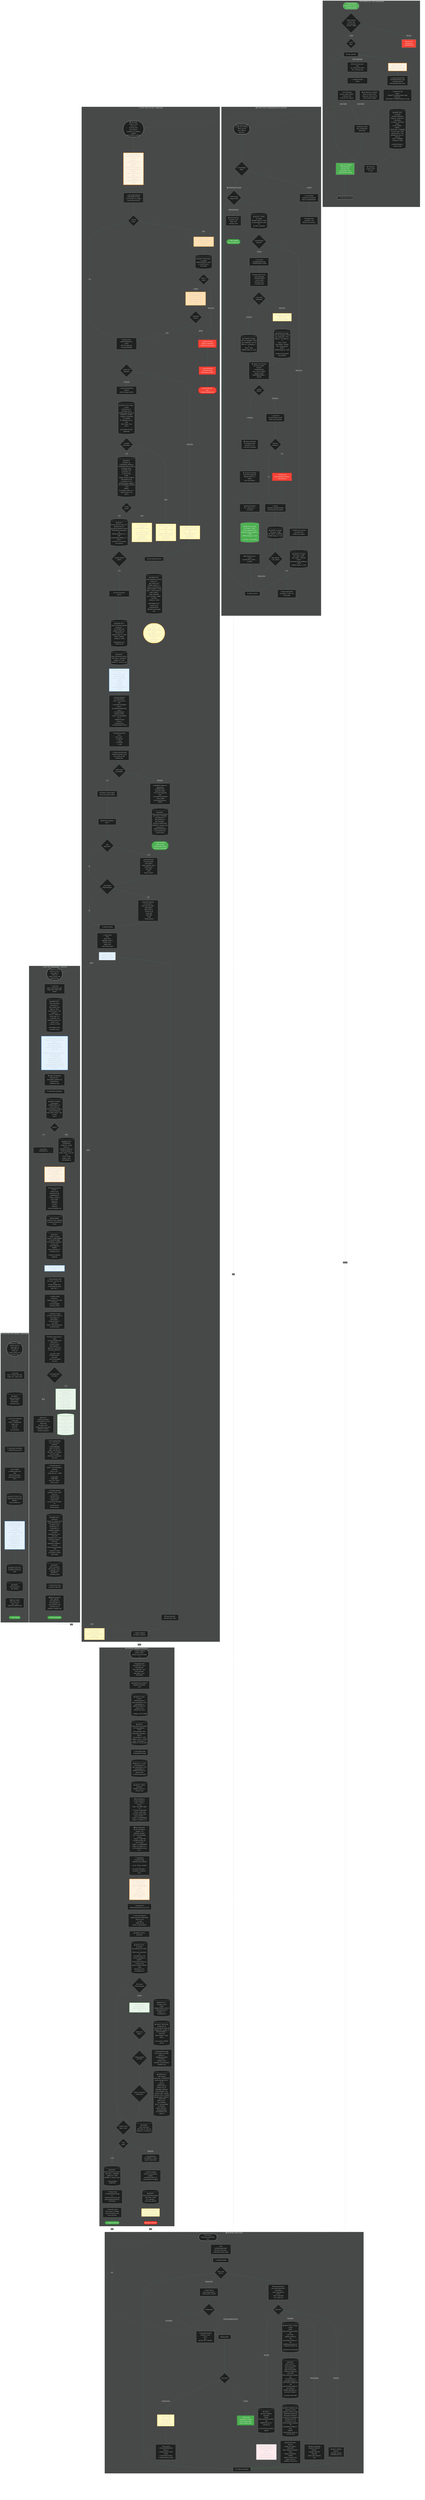 ---
config:
  theme: dark
  themeVariables:
    primaryColor: '#E8F5E9'
    primaryTextColor: '#1B5E20'
    primaryBorderColor: '#4CAF50'
    lineColor: '#388E3C'
    secondaryColor: '#E3F2FD'
    tertiaryColor: '#FFF3E0'
    noteBkgColor: '#FFFDE7'
    noteBorderColor: '#FBC02D'
  layout: dagre
---
flowchart TB
 subgraph API_ENTRY["🎯 API CONTROLLER - POST /api/stock/photo"]
    direction TB
        START(["📸 Recibe Request<br>MultipartForm con fotos<br>+ metadata opcional"])
        VALIDATE_REQUEST{"Validar Request<br>- Content-Type<br>- File extensions<br>- File size &lt; 50MB"}
        RETURN_400["❌ Return 400<br>Bad Request<br>Invalid file format"]
        COUNT_PHOTOS{"Contar<br>fotos"}
        LOOP_PHOTOS["📋 Para cada foto"]
        GENERATE_UUID["🆔 Generar UUID v4<br>image_id = uuid.uuid4<br>⚠️ CRÍTICO: UUID es PK"]
        SAVE_TEMP["💾 Guardar temporalmente<br>/tmp/uploads/image_id.jpg<br>+ metadata opcional<br>/tmp/metadata/image_id.json"]
        GEN_S3_KEYS["🔗 Generar S3 keys<br>original: original/YYYY/MM/DD/image_id.jpg<br>processed: processed/YYYY/MM/DD/image_id_viz.jpg"]
        INSERT_S3_ROW@{ label: "📊 INSERT INTO s3_images<br>⚠️ REFACTORIZADO:<br>image_id = UUID PK no más SERIAL<br>s3_bucket = 'demeterai-photos'<br>s3_key_original = 'original/...'<br>content_type = 'image/jpeg'<br>file_size_bytes = SIZE<br>upload_source = 'web'<br>uploaded_by_user_id = USER_ID<br>status = 'uploaded'<br>created_at = NOW<br><br>⚠️ SIN RETURNING - UUID ya existe" }
        COLLECT_IDS["📦 Recolectar<br>image_id UUID<br>en array"]
        CREATE_CHUNKS["📦 Crear chunks para Celery<br>S3: chunks de 20 UUIDs<br>ML: 1 UUID por task"]
        LAUNCH_TASKS["🚀 LANZAR CELERY TASKS"]
        CHUNK_S3["📤 S3 Upload con CHUNKS<br>upload_s3_batch.chunks<br>image_ids, chunk_size=20<br>Circuit breaker enabled"]
        PARALLEL_ML["🤖 ML Processing<br>process_photo_ml.delay<br>1 task por UUID<br>Pool=solo GPU workers"]
        COLLECT_TASK_IDS["📋 Recolectar todos<br>task_ids generados<br>para polling"]
        RETURN_RESPONSE["✅ Return 202 Accepted<br>JSON Response<br>task_ids: array<br>total_photos: count<br>estimated_time: seconds"]
        API_END(["✅ API Response enviada"])
  end
 subgraph S3_UPLOAD_CHUNKS["📤 CELERY TASK: S3 Upload Batch with Circuit Breaker"]
    direction TB
        S3_CHUNK_START(["⚙️ Task recibe CHUNK<br>image_ids: List UUID<br>chunk_size=20<br>max_retries=3<br>bind=True"])
        S3_CIRCUIT_CHECK{"Circuit Breaker<br>State?"}
        S3_CIRCUIT_REJECT["⚠️ Circuit OPEN<br>Reject task immediately<br>Raise CircuitBreakerError"]
        S3_SCHEDULE_RETRY["⏰ Schedule retry<br>countdown = 60s<br>Wait for circuit recovery"]
        S3_LOOP_START{"📋 Para cada<br>image_id UUID"}
        S3_GET_RECORD[("📊 SELECT * FROM s3_images<br>WHERE image_id = UUID<br>⚠️ Query directo por UUID PK<br>Sin JOIN, instantáneo")]
        S3_CHECK_FILE{"¿Existe archivo<br>temporal?"}
        S3_ERROR_NOTFOUND["🚨 ERROR: File not found<br>Log critical error<br>Posible race condition"]
        S3_UPDATE_ERROR_NOTFOUND@{ label: "📊 UPDATE s3_images<br>SET status = 'failed'<br>error_details = 'Temp file missing'<br>processing_status_updated_at = NOW<br>WHERE image_id = UUID" }
        S3_NEXT_PHOTO["S3_NEXT_PHOTO"]
        S3_READ_FILE["📖 Leer archivo<br>/tmp/uploads/UUID.jpg<br>+ metadata JSON si existe"]
        S3_EXTRACT_EXIF["🔍 Extraer EXIF con PIL<br>- GPS coordinates<br>- Timestamp original<br>- Camera model<br>- Resolution WxH<br>- Orientation EXIF"]
        S3_CHECK_GPS{"¿Tiene GPS<br>coordinates?"}
        S3_WARNING_GPS["⚠️ WARNING no ERROR<br>GPS missing<br>Continuar con upload"]
        S3_UPDATE_NO_GPS@{ label: "📊 UPDATE s3_images<br>SET exif_metadata = JSON<br>gps_coordinates = NULL<br>width_px = W, height_px = H<br>status = 'ready'<br>error_details = 'Missing GPS - needs manual location'<br>WHERE image_id = UUID<br><br>⚠️ Status=ready permite retry posterior" }
        S3_UPLOAD_TRY["☁️ Upload a S3 con boto3<br>with circuit_breaker decorator<br>s3.upload_fileobj<br>Key = s3_key_original<br>Bucket = bucket<br>ServerSideEncryption = AES256"]
        S3_UPDATE_METADATA@{ label: "📊 UPDATE s3_images<br>SET exif_metadata = JSON<br>gps_coordinates = lat, lon<br>width_px = W, height_px = H<br>status = 'ready'<br>WHERE image_id = UUID" }
        S3_UPLOAD_CHECK{"¿Upload<br>exitoso?"}
        S3_LOG_S3_ERROR["📝 Log S3 error<br>Increment failure counter<br>Check circuit threshold"]
        S3_CIRCUIT_UPDATE{"Failures ≥<br>threshold?"}
        S3_OPEN_CIRCUIT["🔴 OPEN Circuit<br>Block subsequent requests<br>Alert ops team"]
        S3_MOVE_FAILED["📁 Mover a<br>/tmp/failed_uploads/UUID.jpg<br>Preservar para retry manual"]
        S3_UPDATE_FAILED@{ label: "📊 UPDATE s3_images<br>SET status = 'failed'<br>error_details = S3_ERROR<br>WHERE image_id = UUID" }
        S3_RETRY{"Retry attempt<br>&lt; max_retries?"}
        S3_BACKOFF["⏰ Exponential backoff<br>countdown = 2^retry * 60<br>with full jitter"]
        S3_GENERATE_THUMB["🖼️ Generar thumbnail<br>PIL.Image.thumbnail<br>400x400 max size<br>LANCZOS resampling"]
        S3_COMPRESS_THUMB["🗜️ Compress thumbnail<br>AVIF format quality=85<br>Fallback WebP si no soporta<br>50% size reduction"]
        S3_UPLOAD_THUMB@{ label: "☁️ Upload thumbnail<br>Key = original_key + '_thumb.avif'" }
        S3_UPDATE_SUCCESS@{ label: "📊 UPDATE s3_images<br>SET status = 'ready'<br>s3_key_thumbnail = KEY<br>processing_status_updated_at = NOW<br>WHERE image_id = UUID<br><br>✅ Success - Circuit healthy" }
        S3_SUCCESS_COUNTER["📊 Increment success counter<br>Consider HALF_OPEN → CLOSED"]
        S3_CHUNK_SUMMARY["📊 Chunk summary<br>successful: count<br>failed: count<br>warnings: count"]
        S3_CHUNK_END(["✅ Task complete<br>Return summary dict"])
  end
 subgraph ML_PROCESSING["🤖 CELERY TASK: ML Parent - Segmentador"]
    direction TB
        ML_START(["🎬 Task recibe<br>image_id: UUID<br>user_id: int<br>Pool=solo GPU<br>max_retries=1<br>⚠️ NUEVO: 2-3 modelos singleton<br>para paralelizar workers"])
        ML_LOAD_MODEL@{ label: "🔧 Load Model Singleton<br>⚠️ MODIFICADO: Pool de modelos<br>worker_id = current_worker_id % num_gpus<br>model_key = f'yolo_v11_seg_worker_id'<br>if not model_cache.get model_key :<br>  model = YOLO 'yolo11m-seg.pt' <br>  model.to f'cuda:worker_id' <br>  model.fuse<br>  model_cache model_key  = model" }
        ML_READ_TEMP["📖 Leer imagen temporal<br>/tmp/uploads/UUID.jpg<br>⚠️ NO accede a s3_images<br>Lectura directa archivo"]
        ML_CHECK_EXISTS{"¿Archivo<br>existe?"}
        ML_FALLBACK_S3["🔄 FALLBACK S3<br>⚠️ NUEVO: Último recurso<br>Verificar status en s3_images"]
        ML_CHECK_S3_STATUS[("📊 SELECT status FROM s3_images<br>WHERE image_id = UUID<br>⚠️ ¿Task S3 marcó SUCCESS?")]
        ML_S3_STATUS_CHECK@{ label: "Status =<br>'ready'?" }
        ML_CRITICAL_NOTFOUND["🚨 ERROR CRÍTICO<br>Imagen no disponible<br>Status S3 no es success"]
        ML_DOWNLOAD_S3["☁️ Download desde S3<br>s3.download_file<br>Bucket, s3_key_original<br>/tmp/uploads/UUID.jpg<br>⚠️ Último fallback antes error"]
        ML_S3_DOWNLOAD_CHECK{"¿Download<br>exitoso?"}
        ML_EXTRACT_EXIF["🔍 Extraer EXIF<br>DIRECTAMENTE de archivo<br>with PIL.Image.open<br>NO desde database"]
        ML_LOG_FAILURE["📝 Log critical failure<br>Send alert to ops<br>Mark session as failed"]
        ML_END_FAILURE(["❌ Task FAILURE<br>raise TemporaryFileNotFound"])
        ML_CHECK_GPS{"¿Tiene GPS<br>metadata?"}
        ML_WARNING_GPS_ML@{ label: "⚠️ WARNING GPS missing<br>⚠️ MODIFICADO: Termina aquí<br>Status = 'needs_location'<br>NO continuar procesamiento" }
        ML_CREATE_WARNING_SESSION["📋 Crear Warning Session"]
        ML_GEOLOCATE["📍 GEOLOCALIZACIÓN PostGIS<br>Buscar storage_location"]
        ML_QUERY_LOCATION[("📊 SELECT sl.id, sl.code, sl.name,<br>sl.warehouse_id, sl.storage_area_id<br>FROM storage_locations sl<br>WHERE ST_Contains<br>  sl.geojson_coordinates,<br>  ST_SetSRID ST_MakePoint lon, lat , 4326 <br>AND sl.active = true<br>LIMIT 1<br><br>⚠️ Usa índice SP-GiST optimizado")]
        ML_LOCATION_FOUND{"¿Location<br>encontrada?"}
        ML_WARNING_LOCATION@{ label: "⚠️ WARNING Location not found<br>⚠️ MODIFICADO: Termina aquí<br>Coords fuera de cultivo<br>Status = 'needs_location'<br>NO continuar procesamiento" }
        ML_GET_CONFIG[("📊 SELECT<br>slc.product_id, slc.packaging_catalog_id,<br>slc.expected_product_state_id,<br>p.common_name, p.scientific_name,<br>pc.diameter_cm, pc.volume_liters<br>FROM storage_location_config slc<br>JOIN products p ON slc.product_id = p.id<br>JOIN packaging_catalog pc<br>  ON slc.packaging_catalog_id = pc.id<br>WHERE slc.storage_location_id = ?<br>AND slc.active = true<br>LIMIT 1")]
        ML_CONFIG_EXISTS{"¿Config<br>existe?"}
        ML_WARNING_CONFIG@{ label: "⚠️ WARNING Config missing<br>⚠️ MODIFICADO: Termina aquí<br>Sin config precargada<br>Status = 'needs_config'<br>NO continuar procesamiento<br>Clasificación es crítica" }
        ML_GET_DENSITY[("📊 SELECT<br>dp.avg_area_per_plant_cm2,<br>dp.plants_per_m2,<br>dp.overlap_adjustment_factor<br>FROM density_parameters dp<br>WHERE dp.product_id = ?<br>AND dp.packaging_catalog_id = ?<br>LIMIT 1<br>⚠️ CRÍTICO: Si no existe, NO continuar")]
        ML_DENSITY_EXISTS{"¿Density params<br>existen?"}
        ML_WARNING_DENSITY@{ label: "⚠️ WARNING Density params missing<br>Status = 'needs_calibration'<br>NO continuar procesamiento" }
        ML_CREATE_SESSION["📋 Crear Processing Session"]
        ML_INSERT_WARNING_SESSION@{ label: "📊 INSERT INTO photo_processing_sessions<br>session_id = gen_random_uuid<br>storage_location_id = NULL or LOCATION_ID<br>original_image_id = UUID<br>status = 'needs_location' or 'needs_config' or 'needs_calibration'<br>error_message = Detalle específico<br>created_at = NOW<br><br>RETURNING id AS session_id_pk<br>⚠️ MODIFICADO: Diferentes status según caso" }
        ML_END_WARNING(["⚠️ Task SUCCESS with warning<br>Return session_id_pk<br>Frontend permite acción manual:<br>- Añadir ubicación manual<br>- Configurar storage location<br>- Calibrar density parameters"])
        ML_INSERT_SESSION@{ label: "📊 INSERT INTO photo_processing_sessions<br>session_id = gen_random_uuid<br>storage_location_id = LOCATION_ID<br>original_image_id = UUID<br>status = 'pending'<br>created_at = NOW<br><br>RETURNING id AS session_id_pk" }
        ML_UPDATE_PROCESSING@{ label: "📊 UPDATE photo_processing_sessions<br>SET status = 'processing'<br>updated_at = NOW<br>WHERE id = session_id_pk" }
        ML_SEGMENT@{ label: "🔪 SEGMENTACIÓN YOLO v11<br>model = model_cache get_worker_model<br>results = model.predict<br>  image,<br>  conf=0.30,<br>  iou=0.50,<br>  imgsz=1024,<br>  device=f'cuda:worker_id',<br>  half=True" }
        ML_PROCESS_MASKS["📐 Procesar máscaras<br>For cada detection:<br>  mask = result.masks 0 .data<br>  # Suavizado morfológico<br>  kernel = cv2.getStructuringElement<br>  mask = cv2.morphologyEx MORPH_CLOSE<br>  mask = cv2.GaussianBlur 5,5 , 0<br>  # Rellenar huecos<br>  contours = cv2.findContours<br>  cv2.drawContours FILLED"]
        ML_CLASSIFY_MASKS@{ label: "🏷️ Clasificar por clase YOLO<br>class_map = <br>  0: 'segment',<br>  1: 'cajon',<br>  2: 'almacigo',<br>  3: 'plug'<br>" }
        ML_SAVE_MASKS["💾 Guardar máscaras temp<br>/tmp/masks/session_id_pk/<br>  class_name_idx.npy<br>  metadata.json"]
        ML_CHECK_DETECTED{"¿Detecciones<br>encontradas?"}
        ML_NO_DETECTION@{ label: "⚠️ WARNING Imagen sin detecciones<br>⚠️ MODIFICADO: Especificar detalle<br>- 'No se pudo segmentar nada'<br>- 'No se detectaron plantas'<br>- 'Foto no válida'<br>Foto almacenada para revisión" }
        ML_UPDATE_EMPTY@{ label: "📊 UPDATE photo_processing_sessions<br>SET status = 'completed'<br>total_detected = 0<br>total_estimated = 0<br>error_message = DETALLE_ESPECIFICO<br>WHERE id = session_id_pk<br>⚠️ Session SIN detections/estimations<br>Foto disponible para usuario revisar" }
        ML_END_SUCCESS_EMPTY(["✅ Task SUCCESS<br>Empty but valid<br>Usuario puede ver foto<br>y re-sacar si es perro/etc"])
        ML_PREPARE_CHORD["⚙️ Preparar CHORD pattern<br>Celery canvas para children"]
        ML_BUILD_TASKS["🏗️ Build task signatures<br>tasks ="]
        ML_SEGMENT_TASKS{"¿Hay<br>segmentos?"}
        ML_ADD_SAHI["➕ Add SAHI tasks<br>for cada segment:<br>  tasks.append<br>    detect_segment_sahi.si<br>      session_id_pk,<br>      mask_path,<br>      config,<br>      density_params"]
        ML_CHECK_BOXES{"¿Hay cajones/<br>plugs/almácigos?"}
        ML_ADD_DIRECT@{ label: "➕ Add direct detection<br>for cada class in 'cajon','plug','almacigo' :<br>  tasks.append<br>    detect_direct.si<br>      session_id_pk,<br>      mask_path,<br>      class_type,<br>      config,<br>      density_params" }
        ML_LAUNCH_CHORD["🚀 LANZAR CHORD"]
        ML_CHORD_STRUCTURE@{ label: "🎼 Celery Chord<br>chord<br>  group *tasks ,<br>  aggregate_results.s session_id_pk <br> .apply_async<br>   queue='gpu_queue'" }
        ML_EXECUTE_CHORD["⚡ Execute async<br>Children en paralelo<br>Callback al completar"]
        ML_WAIT["⏳ Parent task WAIT<br>Liberando GPU worker"]
        ML_CALLBACK_TRIGGER["🔔 Callback triggered<br>All children completed"]
  end
 subgraph CHILD_SAHI["🎯 CHILD TASK: SAHI Detection - Segmentos"]
    direction TB
        SAHI_START(["⚙️ Signature recibe<br>session_id_pk: int<br>mask_path: str<br>config: dict<br>density_params: dict<br>Pool=solo GPU"])
        SAHI_LOAD_MASK["📖 Load mask<br>mask = np.load mask_path <br>image_crop = apply_mask original"]
        SAHI_CREATE_MOVEMENT@{ label: "📊 INSERT INTO stock_movements<br>movement_id = gen_random_uuid<br>batch_id = NULL<br>movement_type = 'foto'<br>quantity = 0<br>user_id = USER_ID<br>source_type = 'ia'<br>is_inbound = true<br>processing_session_id = session_id_pk<br>created_at = NOW<br><br>RETURNING id AS movement_id_pk" }
        SAHI_DETECT@{ label: "🤖 SAHI Slicing + Detection<br>⚠️ MODIFICADO: Todo en uno con librería<br>from sahi.predict import get_sliced_prediction<br>result = get_sliced_prediction<br>  image_crop,<br>  detection_model=sahi_wrapped_model,<br>  slice_height=640,<br>  slice_width=640,<br>  overlap_height_ratio=0.2,<br>  overlap_width_ratio=0.2,<br>  postprocess_type='NMS',<br>  postprocess_match_threshold=0.5<br>⚠️ Librería hace: slice, detect, NMS automático" }
        SAHI_COLLECT_DETS["📦 Collect all detections<br>detections_list = result.object_prediction_list<br>Extract bboxes, confidence, class"]
        SAHI_GET_CLASSIFICATION["🏷️ Get/Create Classification"]
        SAHI_QUERY_CLASS@{ label: "📊 SELECT id FROM classifications<br>WHERE product_id = config 'product_id' <br>AND packaging_catalog_id = config 'packaging_id' <br>AND model_version = 'yolo-v11-seg'<br>LIMIT 1" }
        SAHI_CLASS_EXISTS{"¿Exists?"}
        SAHI_CREATE_CLASS@{ label: "📊 INSERT INTO classifications<br>product_id = config 'product_id' <br>packaging_catalog_id = config 'packaging_id' <br>model_version = 'yolo-v11-seg'<br>name = config 'product_name' <br>RETURNING id" }
        SAHI_USE_CLASS["Use existing classification_id"]
        SAHI_BULK_INSERT["⚡ BULK INSERT Detections<br>⚠️ NOTA: asyncpg como mejora futura<br>Por ahora usar ORM bulk operations<br>Si necesario: asyncpg COPY después"]
        SAHI_PREPARE_RECORDS["📋 Prepare records list<br>records = <br>  session_id_pk,<br>  movement_id_pk,<br>  classification_id,<br>  center_x, center_y,<br>  width, height,<br>  bbox_json,<br>  confidence,<br>  is_empty,<br>  created_at<br> for det in detections_list"]
        SAHI_BULK_OP[("📊 Bulk INSERT<br>ORM bulk_insert_mappings<br>O asyncpg si performance crítico")]
        SAHI_COUNT_DETECTIONS[("📊 SELECT<br>COUNT * AS total,<br>COUNT * FILTER WHERE is_empty AS empty,<br>AVG detection_confidence AS avg_conf<br>FROM detections<br>WHERE stock_movement_id = movement_id_pk<br><br>⚠️ Query en partición específica")]
        SAHI_ESTIMATION["📏 ESTIMACIÓN área restante"]
        SAHI_CREATE_DET_MASK["🎨 Create detection mask<br>det_mask = np.zeros_like mask <br>for bbox in detections:<br>  cv2.rectangle det_mask, bbox, 255, -1"]
        SAHI_SUBTRACT["➖ Subtract masks<br>remaining = segment_mask - det_mask<br>remaining = cv2.morphologyEx remaining, OPEN"]
        SAHI_DIVIDE_BANDS["📏 DIVIDIR en franjas<br>⚠️ NUEVO PASO CRÍTICO<br>num_bands = 5<br>band_height = remaining.shape 0  / num_bands<br>bands = split remaining into horizontal bands"]
        SAHI_CHECK_BAND_DETS["🔍 Verificar detecciones en franjas<br>⚠️ FLUJO MODIFICADO<br>band_areas = <br>for band in bands:<br>  band_detections = get_dets_in_band band <br>  if len band_detections  &gt; 0:<br>    avg_area = mean det.area for det in band_dets <br>    band_areas.append avg_area"]
        SAHI_HAS_BAND_DETS{"¿Hay detecciones<br>en franjas?"}
        SAHI_USE_AVG_AREA@{ label: "📊 Usar promedio de detecciones<br>⚠️ PRIORITARIO sobre density_params<br>avg_plant_area = mean band_areas <br>estimation_method = 'band_average'<br>⚠️ ACTUALIZAR density_parameters" }
        SAHI_UPDATE_DENSITY[("📊 UPDATE density_parameters<br>SET avg_area_per_plant_cm2 = NEW_AVG<br>WHERE product_id AND packaging_id<br>⚠️ Auto-calibración con datos reales")]
        SAHI_HSV_FILTER["🌿 HSV vegetation filter<br>hsv = cv2.cvtColor BGR2HSV<br># Verde vegetation<br>lower = 35, 40, 40<br>upper = 85, 255, 255<br>veg_mask = cv2.inRange hsv, lower, upper<br>remaining = remaining &amp; veg_mask"]
        SAHI_USE_DENSITY@{ label: "📊 Recurrir a density_parameters<br>⚠️ FALLBACK si no hay detecciones<br>avg_plant_area = density_params 'avg_area' <br>estimation_method = 'density_parameters'" }
        SAHI_CALC_AREA@{ label: "📐 Calculate area cm²<br>pixels = cv2.countNonZero remaining <br>pixel_to_cm2 = <br>  config 'area_m2'  * 10000 / <br>  image.width * image.height <br>area_cm2 = pixels * pixel_to_cm2" }
        SAHI_CALCULATE@{ label: "🧮 Calculate estimate<br>estimated_count = round<br>  area_cm2 / avg_plant_area<br>  * density_params 'overlap_factor' <br>⚠️ avg_plant_area puede ser<br>de franjas O de density_params" }
        SAHI_INSERT_EST[("📊 INSERT INTO estimations<br>session_id = session_id_pk<br>stock_movement_id = movement_id_pk<br>classification_id = classification_id<br>vegetation_polygon = GeoJSON<br>detected_area_cm2 = area_cm2<br>estimated_count = count<br>calculation_method = METHOD<br>estimation_confidence = 0.70-0.85<br>used_density_parameters = bool<br>created_at = NOW<br>⚠️ calculation_method indica origen")]
        SAHI_UPDATE_MOVEMENT[("📊 UPDATE stock_movements<br>SET quantity = total + estimated_count<br>WHERE id = movement_id_pk")]
        SAHI_CLEANUP["🧹 Cleanup temp mask<br>os.remove mask_path"]
        SAHI_RETURN@{ label: "📤 Return results dict<br>class: 'segment'<br>total_detected: int<br>total_estimated: int<br>avg_confidence: float<br>movement_id: int<br>calibration_updated: bool" }
        SAHI_END(["✅ Child task complete"])
  end
 subgraph CHILD_BOXES["📦 CHILD TASK: Direct Detection - Cajones/Plugs"]
    direction TB
        BOXES_START(["⚙️ Signature recibe<br>session_id_pk: int<br>mask_path: str<br>class_type: str<br>config: dict<br>density_params: dict<br>Pool=solo GPU"])
        BOXES_LOAD["📖 Load mask<br>mask = np.load mask_path <br>image_crop = apply_mask"]
        BOXES_CREATE_MOVEMENT[("📊 INSERT stock_movements<br>Similar to SAHI<br>RETURNING movement_id_pk")]
        BOXES_DETECT["🤖 Direct YOLO Detection<br>⚠️ SIN SAHI<br>results = model.predict<br>  image_crop,<br>  conf=0.30,<br>  iou=0.45,<br>  max_det=2000"]
        BOXES_GET_CLASS["🏷️ Get/Create Classification<br>⚠️ MISMO flujo que SAHI"]
        BOXES_BULK_INSERT["⚡ BULK INSERT<br>⚠️ MISMO pattern que SAHI<br>ORM bulk operations<br>asyncpg como mejora futura"]
        BOXES_COUNT[("📊 SELECT COUNT, AVG<br>FROM detections partition<br>WHERE stock_movement_id")]
        BOXES_ESTIMATE["📏 Estimation process<br>⚠️ MISMO flujo que SAHI:<br>1. Create det mask<br>2. Subtract<br>3. Dividir en franjas<br>4. Verificar detecciones en franjas<br>5. Usar promedio O density_params<br>6. HSV filter vegetation<br>7. Calculate area<br>8. Estimate count<br>9. Actualizar density si procede"]
        BOXES_INSERT_EST[("📊 INSERT estimations<br>⚠️ MISMO schema que SAHI")]
        BOXES_UPDATE_MOV[("📊 UPDATE stock_movements<br>SET quantity")]
        BOXES_RETURN["📤 Return results<br>class: class_type<br>totals + avg<br>calibration_updated: bool"]
        BOXES_END(["✅ Child complete"])
  end
 subgraph CALLBACK_AGGREGATE["📊 CALLBACK: Aggregate & Generate Viz"]
    direction TB
        CALLBACK_START(["🔔 Callback triggered<br>results: List dict <br>session_id_pk from results 0"])
        CALLBACK_SUM@{ label: "➕ Aggregate totals<br>total_detected = sum r 'total_detected' <br>total_estimated = sum r 'total_estimated' <br>total_empty = sum r 'total_empty'" }
        CALLBACK_AVG["📊 Weighted avg confidence<br>Weighted by detection count"]
        CALLBACK_CATEGORY[("📊 SELECT c.name, COUNT *<br>FROM detections d<br>JOIN classifications c ON d.classification_id<br>WHERE d.session_id = session_id_pk<br>GROUP BY c.name<br><br>→ category_counts JSONB")]
        CALLBACK_UPDATE_SESSION@{ label: "📊 UPDATE photo_processing_sessions<br>SET total_detected = TOTAL<br>total_estimated = EST<br>total_empty_containers = EMPTY<br>avg_confidence = AVG<br>category_counts = JSONB<br>status = 'generating_viz'<br>WHERE id = session_id_pk" }
        CALLBACK_LOAD_IMAGE["📖 Load original image<br>/tmp/uploads/UUID.jpg"]
        CALLBACK_GET_DETS[("📊 SELECT d.*, c.name<br>FROM detections d<br>JOIN classifications c ON d.classification_id<br>WHERE d.session_id = session_id_pk<br>⚠️ Partition-aware query")]
        CALLBACK_GET_ESTS[("📊 SELECT * FROM estimations<br>WHERE session_id = session_id_pk")]
        CALLBACK_DRAW_DETS["⭕ Draw detections<br>for det in detections:<br>  center = center_x, center_y<br>  radius = min width, height  * 0.4<br>  # Círculos transparentes<br>  overlay = image.copy<br>  cv2.circle overlay, center, radius, COLOR, -1<br>  image = cv2.addWeighted image, 0.7, overlay, 0.3, 0"]
        CALLBACK_DRAW_ESTS@{ label: "🟦 Draw estimations<br>for est in estimations:<br>  polygon = est 'vegetation_polygon' <br>  pts = np.array polygon, np.int32<br>  overlay = image.copy<br>  cv2.fillPoly overlay, pts , EST_COLOR<br>  image = cv2.addWeighted image, 0.8, overlay, 0.2, 0<br>  cv2.GaussianBlur overlay, 9,9 , 0" }
        CALLBACK_LEGEND@{ label: "🏷️ Add legend<br>cv2.putText image,<br>  f'Detected: total_detected ',<br>  10, 30 , FONT, 1, WHITE, 2<br>cv2.putText 'Estimated: ...'<br>cv2.putText 'Confidence: avg %'" }
        CALLBACK_COMPRESS@{ label: "🗜️ Compress viz image<br>⚠️ AVIF format<br>from PIL import Image<br>img_pil = Image.fromarray image<br>img_pil.save<br>  path, 'AVIF',<br>  quality=85, speed=4<br>50% size reduction vs JPEG" }
        CALLBACK_SAVE_TEMP["💾 Save temp viz<br>/tmp/processed/session_id_viz.avif"]
        CALLBACK_LAUNCH_S3_VIZ["🚀 Launch S3 upload viz<br>upload_processed_image.delay<br>  session_id_pk,<br>  viz_path,<br>  image_id_uuid<br>Queue: io_queue gevent"]
        CALLBACK_CREATE_BATCHES["📦 CREATE STOCK BATCHES"]
        CALLBACK_GROUP_MOVEMENTS[("📊 SELECT sm.id, sm.quantity,<br>d.classification_id, COUNT *<br>FROM stock_movements sm<br>JOIN detections d ON d.stock_movement_id<br>WHERE sm.processing_session_id = session_id_pk<br>AND d.is_empty_container = false<br>GROUP BY sm.id, d.classification_id")]
        CALLBACK_BATCH_LOOP{"📋 For each<br>movement group"}
        CALLBACK_GET_CONFIG[("📊 SELECT slc.*, c.product_size_id<br>FROM storage_location_config slc<br>JOIN classifications c<br>WHERE c.id = classification_id")]
        CALLBACK_FIND_BIN@{ label: "📊 SELECT sb.id FROM storage_bins sb<br>JOIN storage_bin_types sbt<br>WHERE sl.id = location_id<br>AND sbt.category = class_type<br>AND sb.status = 'active'<br>LIMIT 1<br><br>⚠️ If not exists, CREATE new bin" }
        CALLBACK_GEN_CODE@{ label: "🔤 Generate batch_code<br>f'LOC location_id -PROD product_id -<br> datetime.now.strftime '%Y%m%d' -<br> sequence.zfill 3 '<br>Example: LOC15-PROD42-20250107-001" }
        CALLBACK_INSERT_BATCH@{ label: "📊 INSERT INTO stock_batches<br>batch_code = GENERATED<br>current_storage_bin_id = bin_id<br>product_id, product_state_id,<br>product_size_id, packaging_catalog_id,<br>has_packaging = true<br>quantity_initial = quantity<br>quantity_current = quantity<br>quantity_empty_containers = empty_count<br>quality_score = avg_confidence<br>notes = 'Auto-generated ML detection'<br>custom_attributes = JSONB metadata<br>RETURNING id AS batch_id" }
        CALLBACK_LINK_BATCH[("📊 UPDATE stock_movements<br>SET batch_id = batch_id<br>WHERE id = movement_id")]
        CALLBACK_VERIFY["✅ VERIFICATION COMPREHENSIVE<br>⚠️ MEJORADO: Verificar TODO"]
        CALLBACK_CHECK_FK{"Verificar FKs<br>válidos?"}
        CALLBACK_CHECK_BATCHES{"Verificar batches<br>correctos?"}
        CALLBACK_CHECK_MOVEMENTS{"Verificar movements<br>consistentes?"}
        CALLBACK_CHECK_COUNTS{"Verificar counts<br>totals = sum?"}
        CALLBACK_ALL_VALID{"Todo<br>válido?"}
        CALLBACK_LOG_ERROR["📝 Log critical error<br>Full traceback + context<br>Specific failure details"]
        CALLBACK_ROLLBACK["🔄 PARTIAL Rollback<br>DELETE stock_batches<br>WHERE processing_session_id<br>Keep detections for debug"]
        CALLBACK_UPDATE_FAILED@{ label: "📊 UPDATE photo_processing_sessions<br>SET status = 'failed'<br>error_message = DETAILED_ERROR" }
        CALLBACK_NO_DELETE_S3["⚠️ DO NOT delete S3<br>Keep for manual retry<br>Only mark session failed"]
        CALLBACK_END_FAILURE(["❌ Callback FAILURE"])
        CALLBACK_UPDATE_SUCCESS@{ label: "📊 UPDATE photo_processing_sessions<br>SET status = 'completed'<br>updated_at = NOW<br>WHERE id = session_id_pk<br><br>✅ PROCESSING COMPLETE" }
        CALLBACK_CLEANUP["🧹 Cleanup temps<br>rm /tmp/uploads/UUID.jpg<br>rm /tmp/masks/session_id_pk/<br>Keep /tmp/processed/ 24h for recovery"]
        CALLBACK_GPU_CACHE["🔧 Clear GPU cache<br>if torch.cuda.is_available:<br>  torch.cuda.empty_cache<br>Every 100 tasks"]
        CALLBACK_END_SUCCESS(["✅ Callback SUCCESS"])
  end
 subgraph FRONTEND_POLLING["💻 FRONTEND: Status Polling"]
    direction TB
        FE_START(["⏰ Poll every 3s<br>Exponential backoff after 5min"])
        FE_REQUEST["📡 GET /api/stock/tasks/status<br>?task_ids=uuid1,uuid2,...<br>Authorization: Bearer token"]
        FE_CONTROLLER["🎯 Controller handler"]
        FE_LOOP_IDS{"📋 For each<br>task_id"}
        FE_CELERY_QUERY["🔍 AsyncResult query<br>from celery.result import AsyncResult<br>result = AsyncResult task_id <br>state = result.state<br>info = result.info"]
        FE_CHECK_STATE{"Task state?"}
        FE_PENDING@{ label: "📊 status: 'pending'<br>progress: 0<br>message: 'Queued'<br>estimated_time: null" }
        FE_PROCESSING@{ label: "📊 status: 'processing'<br>progress: result.info 'progress' <br>message: result.info 'message' <br>current_step: result.info 'step'" }
        FE_QUERY_SESSION@{ label: "📊 SELECT pps.*, sl.name, sl.code<br>FROM photo_processing_sessions pps<br>LEFT JOIN storage_locations sl<br>  ON pps.storage_location_id = sl.id<br>WHERE pps.session_id =<br>  result.result 'session_id' <br><br>⚠️ Extract from result.result" }
        FE_QUERY_IMAGES@{ label: "📊 SELECT<br>orig.s3_bucket  '/'  orig.s3_key_original,<br>proc.s3_bucket  '/'  proc.s3_key_original<br>FROM s3_images orig<br>LEFT JOIN photo_processing_sessions pps<br>  ON orig.image_id = pps.original_image_id<br>LEFT JOIN s3_images proc<br>  ON pps.processed_image_id = proc.image_id<br>WHERE orig.image_id = result.result 'image_id' <br><br>⚠️ Construct CDN URLs" }
        FE_QUERY_BATCHES[("📊 SELECT sb.batch_code, sb.quantity_current,<br>p.common_name, pc.name<br>FROM stock_batches sb<br>JOIN stock_movements sm ON sb.id = sm.batch_id<br>JOIN products p ON sb.product_id = p.id<br>JOIN packaging_catalog pc<br>  ON sb.packaging_catalog_id = pc.id<br>WHERE sm.processing_session_id = session_id_pk")]
        FE_BUILD_SUCCESS["📦 Build SUCCESS response<br>image_urls: original, processed<br>totals: detected, estimated, empty<br>category_breakdown: JSONB<br>batches_created: array<br>location_info: dict<br>confidence_metrics: dict"]
        FE_QUERY_ERROR[("📊 SELECT pps.error_message, pps.status<br>FROM photo_processing_sessions pps<br>WHERE session_id = extracted_id<br><br>⚠️ If no PPS, error earlier in pipeline")]
        FE_BUILD_ERROR["📦 Build ERROR response<br>error_type: categorized<br>error_message: user-friendly<br>can_retry: boolean<br>suggested_action: string<br>support_ticket_id: optional"]
        FE_COLLECT["📋 Collect all responses"]
        FE_RETURN["✅ Return 200 OK<br>Array of task statuses<br>Cache-Control: no-cache"]
        FE_DECIDE{"Frontend logic"}
        FE_BACKOFF["⏰ Exponential backoff<br>if duration &lt; 5min:<br>  wait 3s<br>else:<br>  wait min 30s, 2^attempts"]
        FE_STOP["⏹️ Stop polling"]
        FE_DISPLAY{"Any errors?"}
        FE_SUCCESS["✅ Gallery view<br>Thumbnails + overlays<br>Click for detail modal<br>Batch summary cards"]
        FE_PARTIAL["⚠️ Partial results<br>Success: gallery<br>Failures: error list<br>Retry buttons<br>Manual location option"]
        FE_RETRY["🔄 Retry options<br>1. Re-upload photo NEW image_id<br>2. Manual location if GPS missing<br>3. Add config if missing<br>4. Calibrate density params"]
  end
    START --> VALIDATE_REQUEST
    VALIDATE_REQUEST -- ❌ Invalid --> RETURN_400
    VALIDATE_REQUEST -- ✅ Valid --> COUNT_PHOTOS
    COUNT_PHOTOS --> LOOP_PHOTOS
    LOOP_PHOTOS --> GENERATE_UUID
    GENERATE_UUID --> SAVE_TEMP
    SAVE_TEMP --> GEN_S3_KEYS
    GEN_S3_KEYS --> INSERT_S3_ROW
    INSERT_S3_ROW --> COLLECT_IDS
    COLLECT_IDS --> LOOP_PHOTOS
    LOOP_PHOTOS -- Todas procesadas --> CREATE_CHUNKS
    CREATE_CHUNKS --> LAUNCH_TASKS
    LAUNCH_TASKS --> CHUNK_S3 & PARALLEL_ML
    CHUNK_S3 --> COLLECT_TASK_IDS
    PARALLEL_ML --> COLLECT_TASK_IDS
    COLLECT_TASK_IDS --> RETURN_RESPONSE
    RETURN_RESPONSE --> API_END
    S3_CHUNK_START --> S3_CIRCUIT_CHECK
    S3_CIRCUIT_CHECK -- 🔴 OPEN --> S3_CIRCUIT_REJECT
    S3_CIRCUIT_REJECT --> S3_SCHEDULE_RETRY
    S3_CIRCUIT_CHECK -- 🟢 CLOSED/HALF_OPEN --> S3_LOOP_START
    S3_LOOP_START --> S3_GET_RECORD
    S3_GET_RECORD --> S3_CHECK_FILE
    S3_CHECK_FILE -- ❌ No existe --> S3_ERROR_NOTFOUND
    S3_ERROR_NOTFOUND --> S3_UPDATE_ERROR_NOTFOUND
    S3_UPDATE_ERROR_NOTFOUND --> S3_NEXT_PHOTO
    S3_CHECK_FILE -- ✅ Existe --> S3_READ_FILE
    S3_READ_FILE --> S3_EXTRACT_EXIF
    S3_EXTRACT_EXIF --> S3_CHECK_GPS
    S3_CHECK_GPS -- ❌ NO GPS --> S3_WARNING_GPS
    S3_WARNING_GPS --> S3_UPDATE_NO_GPS
    S3_UPDATE_NO_GPS --> S3_UPLOAD_TRY
    S3_CHECK_GPS -- ✅ GPS OK --> S3_UPDATE_METADATA
    S3_UPDATE_METADATA --> S3_UPLOAD_TRY
    S3_UPLOAD_TRY --> S3_UPLOAD_CHECK
    S3_UPLOAD_CHECK -- ❌ S3 Error --> S3_LOG_S3_ERROR
    S3_LOG_S3_ERROR --> S3_CIRCUIT_UPDATE
    S3_CIRCUIT_UPDATE -- ✅ Sí --> S3_OPEN_CIRCUIT
    S3_CIRCUIT_UPDATE -- No --> S3_MOVE_FAILED
    S3_OPEN_CIRCUIT --> S3_MOVE_FAILED
    S3_MOVE_FAILED --> S3_UPDATE_FAILED
    S3_UPDATE_FAILED --> S3_RETRY
    S3_RETRY -- ✅ Sí --> S3_BACKOFF
    S3_RETRY -- ❌ Max retries --> S3_NEXT_PHOTO
    S3_UPLOAD_CHECK -- ✅ Success --> S3_GENERATE_THUMB
    S3_GENERATE_THUMB --> S3_COMPRESS_THUMB
    S3_COMPRESS_THUMB --> S3_UPLOAD_THUMB
    S3_UPLOAD_THUMB --> S3_UPDATE_SUCCESS
    S3_UPDATE_SUCCESS --> S3_SUCCESS_COUNTER
    S3_SUCCESS_COUNTER --> S3_NEXT_PHOTO
    S3_NEXT_PHOTO --> S3_LOOP_START
    S3_LOOP_START -- Todas procesadas --> S3_CHUNK_SUMMARY
    S3_CHUNK_SUMMARY --> S3_CHUNK_END
    ML_START --> ML_LOAD_MODEL
    ML_LOAD_MODEL --> ML_READ_TEMP
    ML_READ_TEMP --> ML_CHECK_EXISTS
    ML_CHECK_EXISTS -- ❌ No --> ML_FALLBACK_S3
    ML_FALLBACK_S3 --> ML_CHECK_S3_STATUS
    ML_CHECK_S3_STATUS --> ML_S3_STATUS_CHECK
    ML_S3_STATUS_CHECK -- ❌ No ready --> ML_CRITICAL_NOTFOUND
    ML_S3_STATUS_CHECK -- ✅ Ready --> ML_DOWNLOAD_S3
    ML_DOWNLOAD_S3 --> ML_S3_DOWNLOAD_CHECK
    ML_S3_DOWNLOAD_CHECK -- ❌ Fallo --> ML_CRITICAL_NOTFOUND
    ML_S3_DOWNLOAD_CHECK -- ✅ OK --> ML_EXTRACT_EXIF
    ML_CRITICAL_NOTFOUND --> ML_LOG_FAILURE
    ML_LOG_FAILURE --> ML_END_FAILURE
    ML_CHECK_EXISTS -- ✅ Sí --> ML_EXTRACT_EXIF
    ML_EXTRACT_EXIF --> ML_CHECK_GPS
    ML_CHECK_GPS -- ❌ NO GPS --> ML_WARNING_GPS_ML
    ML_WARNING_GPS_ML --> ML_CREATE_WARNING_SESSION
    ML_CHECK_GPS -- ✅ GPS OK --> ML_GEOLOCATE
    ML_GEOLOCATE --> ML_QUERY_LOCATION
    ML_QUERY_LOCATION --> ML_LOCATION_FOUND
    ML_LOCATION_FOUND -- ❌ No --> ML_WARNING_LOCATION
    ML_WARNING_LOCATION --> ML_CREATE_WARNING_SESSION
    ML_LOCATION_FOUND -- ✅ Sí --> ML_GET_CONFIG
    ML_GET_CONFIG --> ML_CONFIG_EXISTS
    ML_CONFIG_EXISTS -- ⚠️ No --> ML_WARNING_CONFIG
    ML_CONFIG_EXISTS -- ✅ Sí --> ML_GET_DENSITY
    ML_WARNING_CONFIG --> ML_CREATE_WARNING_SESSION
    ML_GET_DENSITY --> ML_DENSITY_EXISTS
    ML_DENSITY_EXISTS -- ✅ Sí --> ML_CREATE_SESSION
    ML_CREATE_WARNING_SESSION --> ML_INSERT_WARNING_SESSION
    ML_INSERT_WARNING_SESSION --> ML_END_WARNING
    ML_CREATE_SESSION --> ML_INSERT_SESSION
    ML_INSERT_SESSION --> ML_UPDATE_PROCESSING
    ML_UPDATE_PROCESSING --> ML_SEGMENT
    ML_SEGMENT --> ML_PROCESS_MASKS
    ML_PROCESS_MASKS --> ML_CLASSIFY_MASKS
    ML_CLASSIFY_MASKS --> ML_SAVE_MASKS
    ML_SAVE_MASKS --> ML_CHECK_DETECTED
    ML_CHECK_DETECTED -- ❌ Ninguna --> ML_NO_DETECTION
    ML_NO_DETECTION --> ML_UPDATE_EMPTY
    ML_UPDATE_EMPTY --> ML_END_SUCCESS_EMPTY
    ML_CHECK_DETECTED -- ✅ Sí --> ML_PREPARE_CHORD
    ML_PREPARE_CHORD --> ML_BUILD_TASKS
    ML_BUILD_TASKS --> ML_SEGMENT_TASKS
    ML_SEGMENT_TASKS -- ✅ Sí --> ML_ADD_SAHI
    ML_SEGMENT_TASKS -- No --> ML_CHECK_BOXES
    ML_ADD_SAHI --> ML_CHECK_BOXES
    ML_CHECK_BOXES -- ✅ Sí --> ML_ADD_DIRECT
    ML_CHECK_BOXES -- No --> ML_LAUNCH_CHORD
    ML_ADD_DIRECT --> ML_LAUNCH_CHORD
    ML_LAUNCH_CHORD --> ML_CHORD_STRUCTURE
    ML_CHORD_STRUCTURE --> ML_EXECUTE_CHORD
    ML_EXECUTE_CHORD --> ML_WAIT
    ML_WAIT --> ML_CALLBACK_TRIGGER
    SAHI_START --> SAHI_LOAD_MASK
    SAHI_LOAD_MASK --> SAHI_CREATE_MOVEMENT
    SAHI_CREATE_MOVEMENT --> SAHI_DETECT
    SAHI_DETECT --> SAHI_COLLECT_DETS
    SAHI_COLLECT_DETS --> SAHI_GET_CLASSIFICATION
    SAHI_GET_CLASSIFICATION --> SAHI_QUERY_CLASS
    SAHI_QUERY_CLASS --> SAHI_CLASS_EXISTS
    SAHI_CLASS_EXISTS -- ❌ No --> SAHI_CREATE_CLASS
    SAHI_CLASS_EXISTS -- ✅ Sí --> SAHI_USE_CLASS
    SAHI_CREATE_CLASS --> SAHI_BULK_INSERT
    SAHI_USE_CLASS --> SAHI_BULK_INSERT
    SAHI_BULK_INSERT --> SAHI_PREPARE_RECORDS
    SAHI_PREPARE_RECORDS --> SAHI_BULK_OP
    SAHI_BULK_OP --> SAHI_COUNT_DETECTIONS
    SAHI_COUNT_DETECTIONS --> SAHI_ESTIMATION
    SAHI_ESTIMATION --> SAHI_CREATE_DET_MASK
    SAHI_CREATE_DET_MASK --> SAHI_SUBTRACT
    SAHI_SUBTRACT --> SAHI_DIVIDE_BANDS
    SAHI_DIVIDE_BANDS --> SAHI_CHECK_BAND_DETS
    SAHI_CHECK_BAND_DETS --> SAHI_HAS_BAND_DETS
    SAHI_HAS_BAND_DETS -- ✅ Sí --> SAHI_USE_AVG_AREA
    SAHI_USE_AVG_AREA --> SAHI_UPDATE_DENSITY
    SAHI_UPDATE_DENSITY --> SAHI_HSV_FILTER
    SAHI_HAS_BAND_DETS -- ❌ No --> SAHI_USE_DENSITY
    SAHI_USE_DENSITY --> SAHI_HSV_FILTER
    SAHI_HSV_FILTER --> SAHI_CALC_AREA
    SAHI_CALC_AREA --> SAHI_CALCULATE
    SAHI_CALCULATE --> SAHI_INSERT_EST
    SAHI_INSERT_EST --> SAHI_UPDATE_MOVEMENT
    SAHI_UPDATE_MOVEMENT --> SAHI_CLEANUP
    SAHI_CLEANUP --> SAHI_RETURN
    SAHI_RETURN --> SAHI_END
    BOXES_START --> BOXES_LOAD
    BOXES_LOAD --> BOXES_CREATE_MOVEMENT
    BOXES_CREATE_MOVEMENT --> BOXES_DETECT
    BOXES_DETECT --> BOXES_GET_CLASS
    BOXES_GET_CLASS --> BOXES_BULK_INSERT
    BOXES_BULK_INSERT --> BOXES_COUNT
    BOXES_COUNT --> BOXES_ESTIMATE
    BOXES_ESTIMATE --> BOXES_INSERT_EST
    BOXES_INSERT_EST --> BOXES_UPDATE_MOV
    BOXES_UPDATE_MOV --> BOXES_RETURN
    BOXES_RETURN --> BOXES_END
    CALLBACK_START --> CALLBACK_SUM
    CALLBACK_SUM --> CALLBACK_AVG
    CALLBACK_AVG --> CALLBACK_CATEGORY
    CALLBACK_CATEGORY --> CALLBACK_UPDATE_SESSION
    CALLBACK_UPDATE_SESSION --> CALLBACK_LOAD_IMAGE
    CALLBACK_LOAD_IMAGE --> CALLBACK_GET_DETS
    CALLBACK_GET_DETS --> CALLBACK_GET_ESTS
    CALLBACK_GET_ESTS --> CALLBACK_DRAW_DETS
    CALLBACK_DRAW_DETS --> CALLBACK_DRAW_ESTS
    CALLBACK_DRAW_ESTS --> CALLBACK_LEGEND
    CALLBACK_LEGEND --> CALLBACK_COMPRESS
    CALLBACK_COMPRESS --> CALLBACK_SAVE_TEMP
    CALLBACK_SAVE_TEMP --> CALLBACK_LAUNCH_S3_VIZ
    CALLBACK_LAUNCH_S3_VIZ --> CALLBACK_CREATE_BATCHES
    CALLBACK_CREATE_BATCHES --> CALLBACK_GROUP_MOVEMENTS
    CALLBACK_GROUP_MOVEMENTS --> CALLBACK_BATCH_LOOP
    CALLBACK_BATCH_LOOP --> CALLBACK_GET_CONFIG
    CALLBACK_GET_CONFIG --> CALLBACK_FIND_BIN
    CALLBACK_FIND_BIN --> CALLBACK_GEN_CODE
    CALLBACK_GEN_CODE --> CALLBACK_INSERT_BATCH
    CALLBACK_INSERT_BATCH --> CALLBACK_LINK_BATCH
    CALLBACK_LINK_BATCH --> CALLBACK_BATCH_LOOP
    CALLBACK_BATCH_LOOP -- All done --> CALLBACK_VERIFY
    CALLBACK_VERIFY --> CALLBACK_CHECK_FK
    CALLBACK_CHECK_FK --> CALLBACK_CHECK_BATCHES
    CALLBACK_CHECK_BATCHES --> CALLBACK_CHECK_MOVEMENTS
    CALLBACK_CHECK_MOVEMENTS --> CALLBACK_CHECK_COUNTS
    CALLBACK_CHECK_COUNTS --> CALLBACK_ALL_VALID
    CALLBACK_ALL_VALID -- ❌ ERROR --> CALLBACK_LOG_ERROR
    CALLBACK_LOG_ERROR --> CALLBACK_ROLLBACK
    CALLBACK_ROLLBACK --> CALLBACK_UPDATE_FAILED
    CALLBACK_UPDATE_FAILED --> CALLBACK_NO_DELETE_S3
    CALLBACK_NO_DELETE_S3 --> CALLBACK_END_FAILURE
    CALLBACK_ALL_VALID -- ✅ OK --> CALLBACK_UPDATE_SUCCESS
    CALLBACK_UPDATE_SUCCESS --> CALLBACK_CLEANUP
    CALLBACK_CLEANUP --> CALLBACK_GPU_CACHE
    CALLBACK_GPU_CACHE --> CALLBACK_END_SUCCESS
    FE_START --> FE_REQUEST
    FE_REQUEST --> FE_CONTROLLER
    FE_CONTROLLER --> FE_LOOP_IDS
    FE_LOOP_IDS --> FE_CELERY_QUERY
    FE_CELERY_QUERY --> FE_CHECK_STATE
    FE_CHECK_STATE -- PENDING --> FE_PENDING
    FE_CHECK_STATE -- PROCESSING --> FE_PROCESSING
    FE_CHECK_STATE -- SUCCESS --> FE_QUERY_SESSION
    FE_QUERY_SESSION --> FE_QUERY_IMAGES
    FE_QUERY_IMAGES --> FE_QUERY_BATCHES
    FE_QUERY_BATCHES --> FE_BUILD_SUCCESS
    FE_CHECK_STATE -- FAILURE --> FE_QUERY_ERROR
    FE_QUERY_ERROR --> FE_BUILD_ERROR
    FE_PENDING --> FE_COLLECT
    FE_PROCESSING --> FE_COLLECT
    FE_BUILD_SUCCESS --> FE_COLLECT
    FE_BUILD_ERROR --> FE_COLLECT
    FE_COLLECT --> FE_LOOP_IDS
    FE_LOOP_IDS -- All processed --> FE_RETURN
    FE_RETURN --> FE_DECIDE
    FE_DECIDE -- Some pending/processing --> FE_BACKOFF
    FE_DECIDE -- All complete --> FE_STOP
    FE_STOP --> FE_DISPLAY
    FE_DISPLAY -- ✅ All OK --> FE_SUCCESS
    FE_DISPLAY -- ⚠️ Some errors --> FE_PARTIAL
    FE_PARTIAL --> FE_RETRY
    FE_BACKOFF -. loop .-> FE_START
    CHUNK_S3 -. async spawn .-> S3_CHUNK_START
    PARALLEL_ML -. async spawn .-> ML_START
    ML_EXECUTE_CHORD -. spawn .-> SAHI_START & BOXES_START
    SAHI_END -. result .-> ML_CALLBACK_TRIGGER
    BOXES_END -. result .-> ML_CALLBACK_TRIGGER
    ML_CALLBACK_TRIGGER -. trigger .-> CALLBACK_START
    CALLBACK_END_SUCCESS -. notify .-> FE_START
    CALLBACK_END_FAILURE -. notify .-> FE_START
    S3_CHUNK_END -. notify .-> FE_START
    API_END -. 202 sent .-> FE_START
    INSERT_S3_ROW@{ shape: cylinder}
    S3_UPDATE_ERROR_NOTFOUND@{ shape: cylinder}
    S3_UPDATE_NO_GPS@{ shape: cylinder}
    S3_UPDATE_METADATA@{ shape: cylinder}
    S3_UPDATE_FAILED@{ shape: cylinder}
    S3_UPLOAD_THUMB@{ shape: rect}
    S3_UPDATE_SUCCESS@{ shape: cylinder}
    ML_LOAD_MODEL@{ shape: rect}
    ML_S3_STATUS_CHECK@{ shape: diamond}
    ML_WARNING_GPS_ML@{ shape: rect}
    ML_WARNING_LOCATION@{ shape: rect}
    ML_WARNING_CONFIG@{ shape: rect}
    ML_WARNING_DENSITY@{ shape: rect}
    ML_INSERT_WARNING_SESSION@{ shape: cylinder}
    ML_INSERT_SESSION@{ shape: cylinder}
    ML_UPDATE_PROCESSING@{ shape: cylinder}
    ML_SEGMENT@{ shape: rect}
    ML_CLASSIFY_MASKS@{ shape: rect}
    ML_NO_DETECTION@{ shape: rect}
    ML_UPDATE_EMPTY@{ shape: cylinder}
    ML_ADD_DIRECT@{ shape: rect}
    ML_CHORD_STRUCTURE@{ shape: rect}
    SAHI_CREATE_MOVEMENT@{ shape: cylinder}
    SAHI_DETECT@{ shape: rect}
    SAHI_QUERY_CLASS@{ shape: cylinder}
    SAHI_CREATE_CLASS@{ shape: cylinder}
    SAHI_USE_AVG_AREA@{ shape: rect}
    SAHI_USE_DENSITY@{ shape: rect}
    SAHI_CALC_AREA@{ shape: rect}
    SAHI_CALCULATE@{ shape: rect}
    SAHI_RETURN@{ shape: rect}
    CALLBACK_SUM@{ shape: rect}
    CALLBACK_UPDATE_SESSION@{ shape: cylinder}
    CALLBACK_DRAW_ESTS@{ shape: rect}
    CALLBACK_LEGEND@{ shape: rect}
    CALLBACK_COMPRESS@{ shape: rect}
    CALLBACK_FIND_BIN@{ shape: cylinder}
    CALLBACK_GEN_CODE@{ shape: rect}
    CALLBACK_INSERT_BATCH@{ shape: cylinder}
    CALLBACK_UPDATE_FAILED@{ shape: cylinder}
    CALLBACK_UPDATE_SUCCESS@{ shape: cylinder}
    FE_PENDING@{ shape: rect}
    FE_PROCESSING@{ shape: rect}
    FE_QUERY_SESSION@{ shape: cylinder}
    FE_QUERY_IMAGES@{ shape: cylinder}
     GENERATE_UUID:::criticalStyle
     S3_WARNING_GPS:::warningStyle
     S3_OPEN_CIRCUIT:::errorStyle
     S3_CHUNK_END:::successStyle
     ML_LOAD_MODEL:::criticalStyle
     ML_CRITICAL_NOTFOUND:::errorStyle
     ML_LOG_FAILURE:::errorStyle
     ML_END_FAILURE:::errorStyle
     ML_WARNING_GPS_ML:::warningStyle
     ML_WARNING_LOCATION:::warningStyle
     ML_WARNING_CONFIG:::warningStyle
     ML_WARNING_DENSITY:::warningStyle
     ML_END_WARNING:::warningStyle
     ML_SEGMENT:::processingStyle
     ML_END_SUCCESS_EMPTY:::successStyle
     SAHI_DETECT:::criticalStyle
     SAHI_BULK_INSERT:::criticalStyle
     SAHI_ESTIMATION:::processingStyle
     SAHI_END:::successStyle
     BOXES_ESTIMATE:::processingStyle
     BOXES_END:::successStyle
     CALLBACK_COMPRESS:::criticalStyle
     CALLBACK_NO_DELETE_S3:::warningStyle
     CALLBACK_END_FAILURE:::errorStyle
     CALLBACK_END_SUCCESS:::successStyle
     FE_SUCCESS:::successStyle
     FE_PARTIAL:::warningStyle
    classDef errorStyle fill:#f44336,color:#fff,stroke:#b71c1c,stroke-width:2px
    classDef successStyle fill:#4CAF50,color:#fff,stroke:#2E7D32,stroke-width:2px
    classDef warningStyle fill:#FFF9C4,stroke:#F9A825,stroke-width:2px
    classDef criticalStyle fill:#FFF3E0,stroke:#F57C00,stroke-width:3px
    classDef processingStyle fill:#E3F2FD,stroke:#1976D2,stroke-width:2px
    style START fill:#4CAF50,color:#fff
    style RETURN_400 fill:#f44336,color:#fff
    style GENERATE_UUID fill:#FFF3E0,stroke:#F57C00,stroke-width:3px
    style RETURN_RESPONSE fill:#4CAF50,color:#fff
    style S3_WARNING_GPS fill:#FFF9C4,stroke:#F9A825,stroke-width:2px
    style S3_OPEN_CIRCUIT fill:#f44336,color:#fff
    style S3_UPDATE_SUCCESS fill:#4CAF50,color:#fff
    style S3_CHUNK_END fill:#4CAF50,color:#fff
    style ML_LOAD_MODEL fill:#FFF3E0,stroke:#F57C00,stroke-width:3px
    style ML_FALLBACK_S3 fill:#FFE0B2,stroke:#F57C00,stroke-width:2px
    style ML_CRITICAL_NOTFOUND fill:#f44336,color:#fff
    style ML_DOWNLOAD_S3 fill:#FFE0B2,stroke:#F57C00,stroke-width:2px
    style ML_END_FAILURE fill:#f44336,color:#fff
    style ML_WARNING_GPS_ML fill:#FFF9C4,stroke:#F9A825
    style ML_WARNING_LOCATION fill:#FFF9C4,stroke:#F9A825
    style ML_WARNING_CONFIG fill:#FFF9C4,stroke:#F9A825
    style ML_WARNING_DENSITY fill:#FFF9C4,stroke:#F9A825
    style ML_END_WARNING fill:#FFF9C4,stroke:#F9A825
    style ML_EXECUTE_CHORD fill:#E3F2FD
    style SAHI_DETECT fill:#E3F2FD,stroke:#1976D2,stroke-width:3px
    style SAHI_BULK_INSERT fill:#FFF3E0,stroke:#F57C00,stroke-width:3px
    style SAHI_USE_AVG_AREA fill:#E8F5E9,stroke:#4CAF50,stroke-width:2px
    style SAHI_UPDATE_DENSITY fill:#E8F5E9,stroke:#4CAF50,stroke-width:2px
    style SAHI_END fill:#4CAF50,color:#fff
    style BOXES_END fill:#4CAF50,color:#fff
    style CALLBACK_COMPRESS fill:#FFF3E0,stroke:#F57C00,stroke-width:3px
    style CALLBACK_VERIFY fill:#E8F5E9,stroke:#4CAF50,stroke-width:2px
    style CALLBACK_NO_DELETE_S3 fill:#FFF9C4,stroke:#F9A825
    style CALLBACK_END_FAILURE fill:#f44336,color:#fff
    style CALLBACK_END_SUCCESS fill:#4CAF50,color:#fff
    style FE_BUILD_ERROR fill:#FFEBEE
    style FE_SUCCESS fill:#4CAF50,color:#fff
    style FE_PARTIAL fill:#FFF9C4,stroke:#F9A825